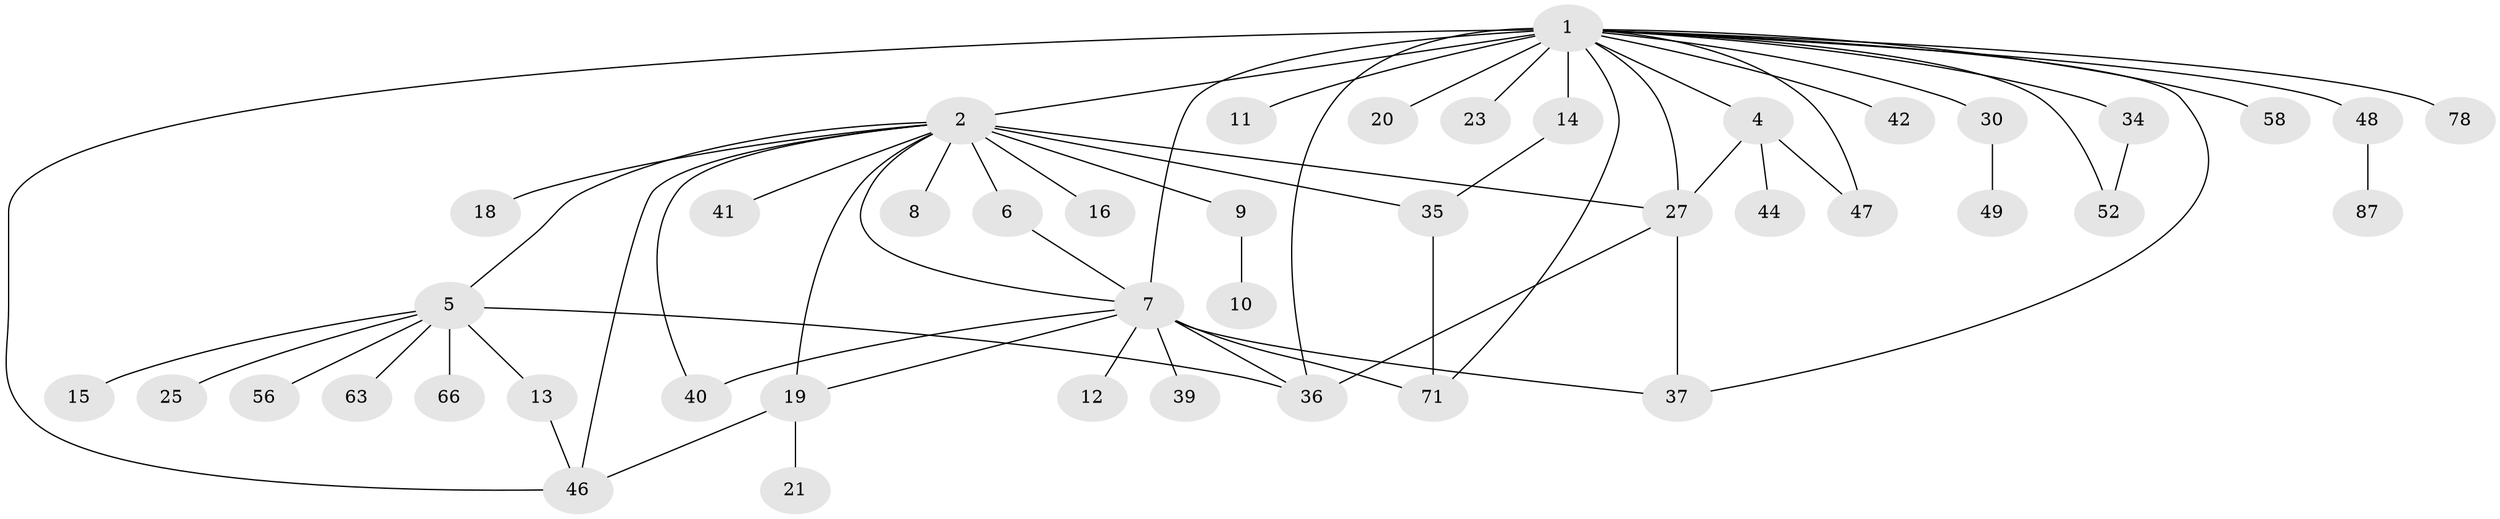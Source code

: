 // original degree distribution, {11: 0.011363636363636364, 16: 0.011363636363636364, 13: 0.022727272727272728, 4: 0.10227272727272728, 9: 0.011363636363636364, 3: 0.09090909090909091, 1: 0.5, 2: 0.20454545454545456, 6: 0.011363636363636364, 10: 0.011363636363636364, 5: 0.022727272727272728}
// Generated by graph-tools (version 1.1) at 2025/18/03/04/25 18:18:26]
// undirected, 44 vertices, 62 edges
graph export_dot {
graph [start="1"]
  node [color=gray90,style=filled];
  1 [super="+3"];
  2 [super="+26+60+80+61+76+29"];
  4;
  5;
  6 [super="+57"];
  7 [super="+45+74+62+69+31+28"];
  8;
  9;
  10;
  11;
  12;
  13 [super="+43"];
  14;
  15;
  16;
  18;
  19;
  20;
  21;
  23;
  25;
  27 [super="+73+83+59"];
  30 [super="+88"];
  34;
  35 [super="+55+50"];
  36 [super="+65+75"];
  37 [super="+68+85"];
  39;
  40 [super="+53+77"];
  41;
  42;
  44;
  46;
  47;
  48;
  49;
  52 [super="+54"];
  56;
  58;
  63;
  66;
  71 [super="+79"];
  78;
  87;
  1 -- 2 [weight=3];
  1 -- 4;
  1 -- 7 [weight=2];
  1 -- 34;
  1 -- 42;
  1 -- 47;
  1 -- 78;
  1 -- 71;
  1 -- 36 [weight=3];
  1 -- 37;
  1 -- 11;
  1 -- 14;
  1 -- 46;
  1 -- 48;
  1 -- 20;
  1 -- 23;
  1 -- 58;
  1 -- 27;
  1 -- 30;
  1 -- 52;
  2 -- 5;
  2 -- 6;
  2 -- 8;
  2 -- 9;
  2 -- 16;
  2 -- 18;
  2 -- 19;
  2 -- 27;
  2 -- 7;
  2 -- 35;
  2 -- 40;
  2 -- 41;
  2 -- 46;
  4 -- 27;
  4 -- 44;
  4 -- 47;
  5 -- 13 [weight=2];
  5 -- 15;
  5 -- 25;
  5 -- 56;
  5 -- 63;
  5 -- 66;
  5 -- 36;
  6 -- 7;
  7 -- 12;
  7 -- 19;
  7 -- 39;
  7 -- 36;
  7 -- 37;
  7 -- 40;
  7 -- 71;
  9 -- 10;
  13 -- 46;
  14 -- 35;
  19 -- 21;
  19 -- 46;
  27 -- 36;
  27 -- 37;
  30 -- 49;
  34 -- 52;
  35 -- 71;
  48 -- 87;
}
